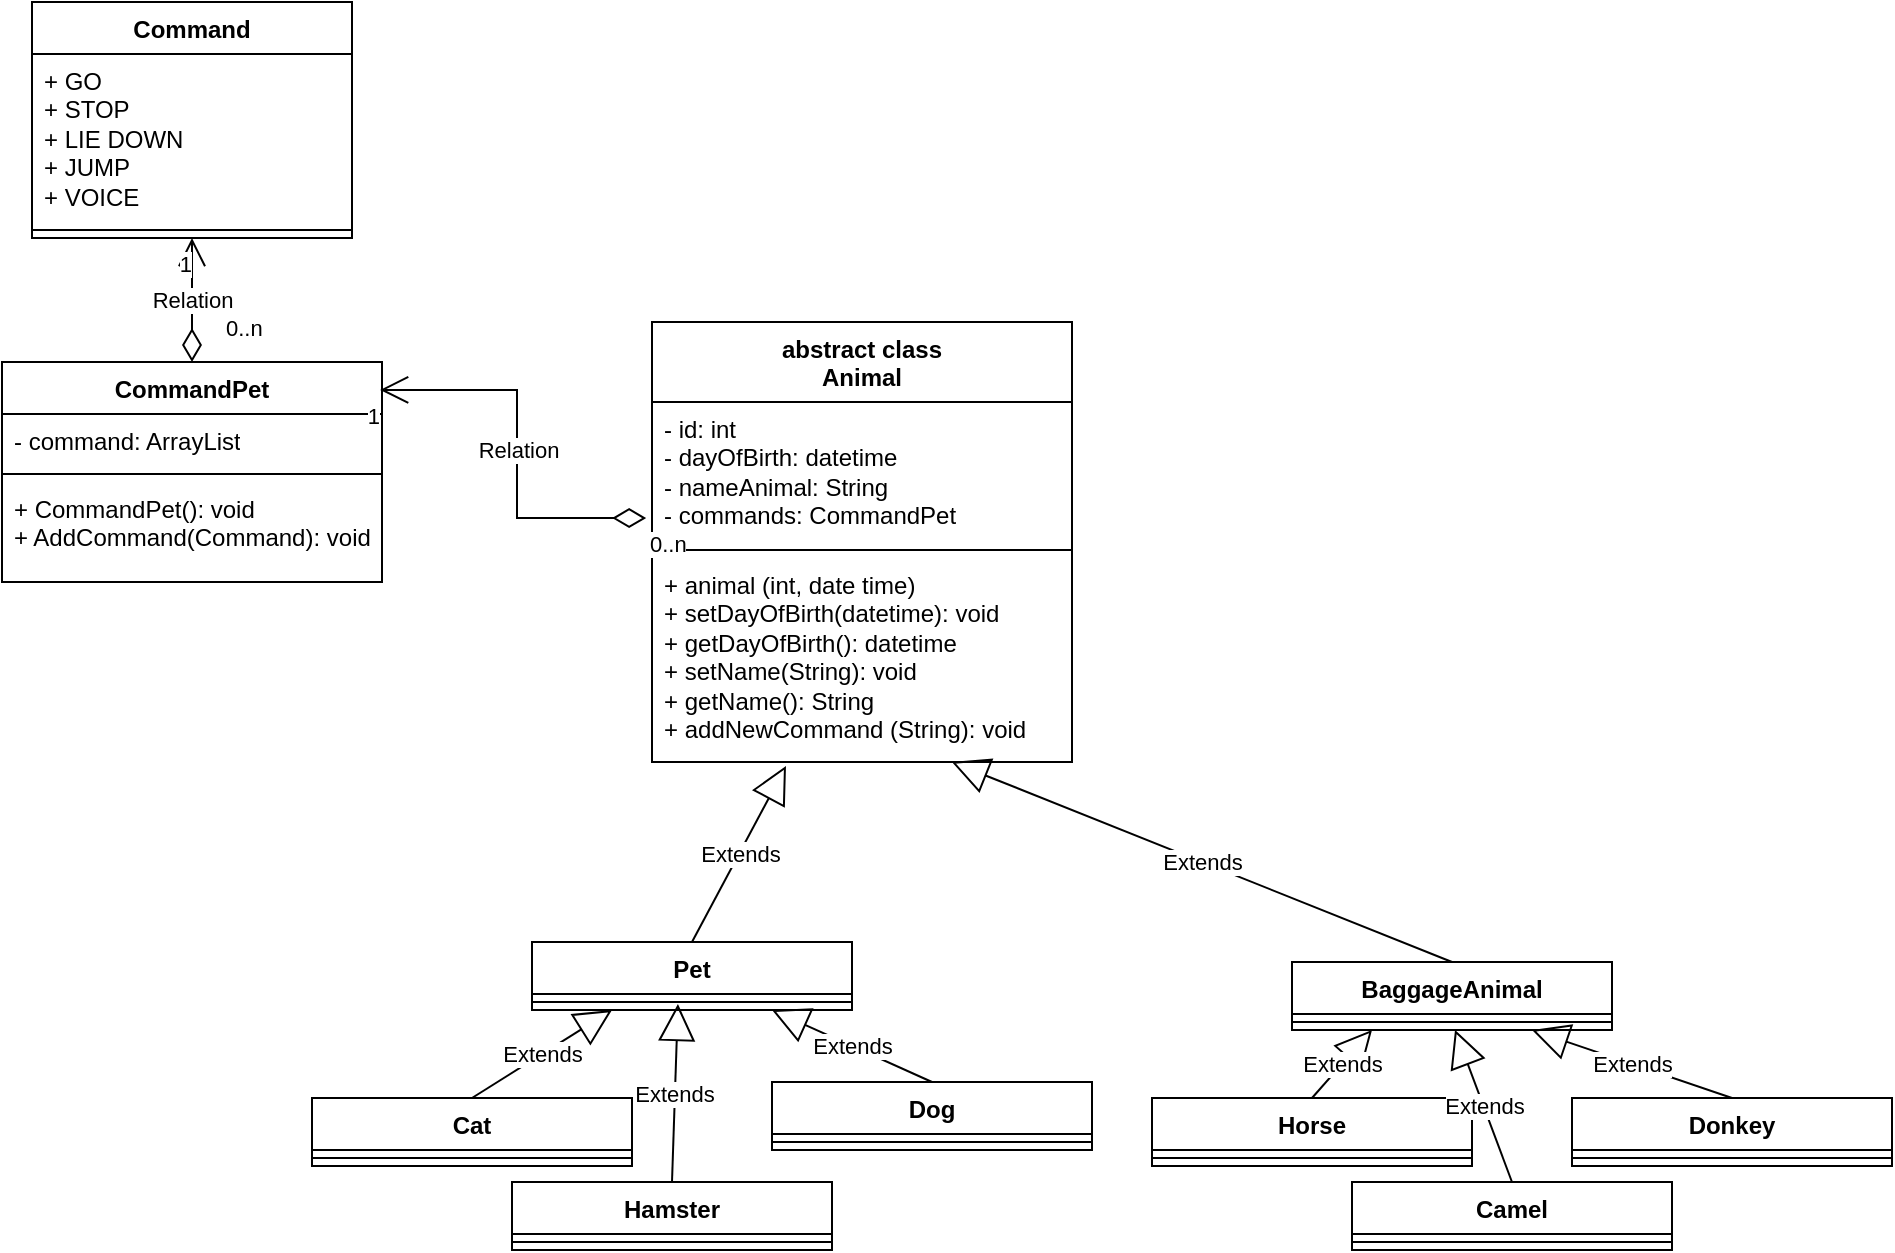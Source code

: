 <mxfile version="21.1.5" type="github">
  <diagram name="Страница 1" id="5dnEvHJj14CrQweiYWZ-">
    <mxGraphModel dx="2021" dy="797" grid="1" gridSize="10" guides="1" tooltips="1" connect="1" arrows="1" fold="1" page="1" pageScale="1" pageWidth="827" pageHeight="1169" math="0" shadow="0">
      <root>
        <mxCell id="0" />
        <mxCell id="1" parent="0" />
        <mxCell id="cxhVmi1dmJNvSdozs-qM-10" value="Cat" style="swimlane;fontStyle=1;align=center;verticalAlign=top;childLayout=stackLayout;horizontal=1;startSize=26;horizontalStack=0;resizeParent=1;resizeParentMax=0;resizeLast=0;collapsible=1;marginBottom=0;whiteSpace=wrap;html=1;" vertex="1" parent="1">
          <mxGeometry x="-200" y="568" width="160" height="34" as="geometry" />
        </mxCell>
        <mxCell id="cxhVmi1dmJNvSdozs-qM-12" value="" style="line;strokeWidth=1;fillColor=none;align=left;verticalAlign=middle;spacingTop=-1;spacingLeft=3;spacingRight=3;rotatable=0;labelPosition=right;points=[];portConstraint=eastwest;strokeColor=inherit;" vertex="1" parent="cxhVmi1dmJNvSdozs-qM-10">
          <mxGeometry y="26" width="160" height="8" as="geometry" />
        </mxCell>
        <mxCell id="cxhVmi1dmJNvSdozs-qM-14" value="Hamster" style="swimlane;fontStyle=1;align=center;verticalAlign=top;childLayout=stackLayout;horizontal=1;startSize=26;horizontalStack=0;resizeParent=1;resizeParentMax=0;resizeLast=0;collapsible=1;marginBottom=0;whiteSpace=wrap;html=1;" vertex="1" parent="1">
          <mxGeometry x="-100" y="610" width="160" height="34" as="geometry" />
        </mxCell>
        <mxCell id="cxhVmi1dmJNvSdozs-qM-16" value="" style="line;strokeWidth=1;fillColor=none;align=left;verticalAlign=middle;spacingTop=-1;spacingLeft=3;spacingRight=3;rotatable=0;labelPosition=right;points=[];portConstraint=eastwest;strokeColor=inherit;" vertex="1" parent="cxhVmi1dmJNvSdozs-qM-14">
          <mxGeometry y="26" width="160" height="8" as="geometry" />
        </mxCell>
        <mxCell id="cxhVmi1dmJNvSdozs-qM-18" value="Dog" style="swimlane;fontStyle=1;align=center;verticalAlign=top;childLayout=stackLayout;horizontal=1;startSize=26;horizontalStack=0;resizeParent=1;resizeParentMax=0;resizeLast=0;collapsible=1;marginBottom=0;whiteSpace=wrap;html=1;" vertex="1" parent="1">
          <mxGeometry x="30" y="560" width="160" height="34" as="geometry" />
        </mxCell>
        <mxCell id="cxhVmi1dmJNvSdozs-qM-20" value="" style="line;strokeWidth=1;fillColor=none;align=left;verticalAlign=middle;spacingTop=-1;spacingLeft=3;spacingRight=3;rotatable=0;labelPosition=right;points=[];portConstraint=eastwest;strokeColor=inherit;" vertex="1" parent="cxhVmi1dmJNvSdozs-qM-18">
          <mxGeometry y="26" width="160" height="8" as="geometry" />
        </mxCell>
        <mxCell id="cxhVmi1dmJNvSdozs-qM-22" value="Donkey" style="swimlane;fontStyle=1;align=center;verticalAlign=top;childLayout=stackLayout;horizontal=1;startSize=26;horizontalStack=0;resizeParent=1;resizeParentMax=0;resizeLast=0;collapsible=1;marginBottom=0;whiteSpace=wrap;html=1;" vertex="1" parent="1">
          <mxGeometry x="430" y="568" width="160" height="34" as="geometry" />
        </mxCell>
        <mxCell id="cxhVmi1dmJNvSdozs-qM-24" value="" style="line;strokeWidth=1;fillColor=none;align=left;verticalAlign=middle;spacingTop=-1;spacingLeft=3;spacingRight=3;rotatable=0;labelPosition=right;points=[];portConstraint=eastwest;strokeColor=inherit;" vertex="1" parent="cxhVmi1dmJNvSdozs-qM-22">
          <mxGeometry y="26" width="160" height="8" as="geometry" />
        </mxCell>
        <mxCell id="cxhVmi1dmJNvSdozs-qM-26" value="Camel" style="swimlane;fontStyle=1;align=center;verticalAlign=top;childLayout=stackLayout;horizontal=1;startSize=26;horizontalStack=0;resizeParent=1;resizeParentMax=0;resizeLast=0;collapsible=1;marginBottom=0;whiteSpace=wrap;html=1;" vertex="1" parent="1">
          <mxGeometry x="320" y="610" width="160" height="34" as="geometry" />
        </mxCell>
        <mxCell id="cxhVmi1dmJNvSdozs-qM-28" value="" style="line;strokeWidth=1;fillColor=none;align=left;verticalAlign=middle;spacingTop=-1;spacingLeft=3;spacingRight=3;rotatable=0;labelPosition=right;points=[];portConstraint=eastwest;strokeColor=inherit;" vertex="1" parent="cxhVmi1dmJNvSdozs-qM-26">
          <mxGeometry y="26" width="160" height="8" as="geometry" />
        </mxCell>
        <mxCell id="cxhVmi1dmJNvSdozs-qM-30" value="Horse" style="swimlane;fontStyle=1;align=center;verticalAlign=top;childLayout=stackLayout;horizontal=1;startSize=26;horizontalStack=0;resizeParent=1;resizeParentMax=0;resizeLast=0;collapsible=1;marginBottom=0;whiteSpace=wrap;html=1;" vertex="1" parent="1">
          <mxGeometry x="220" y="568" width="160" height="34" as="geometry" />
        </mxCell>
        <mxCell id="cxhVmi1dmJNvSdozs-qM-32" value="" style="line;strokeWidth=1;fillColor=none;align=left;verticalAlign=middle;spacingTop=-1;spacingLeft=3;spacingRight=3;rotatable=0;labelPosition=right;points=[];portConstraint=eastwest;strokeColor=inherit;" vertex="1" parent="cxhVmi1dmJNvSdozs-qM-30">
          <mxGeometry y="26" width="160" height="8" as="geometry" />
        </mxCell>
        <mxCell id="cxhVmi1dmJNvSdozs-qM-34" value="Extends" style="endArrow=block;endSize=16;endFill=0;html=1;rounded=0;exitX=0.5;exitY=0;exitDx=0;exitDy=0;entryX=0.25;entryY=1;entryDx=0;entryDy=0;" edge="1" parent="1" source="cxhVmi1dmJNvSdozs-qM-10" target="cxhVmi1dmJNvSdozs-qM-44">
          <mxGeometry width="160" relative="1" as="geometry">
            <mxPoint x="330" y="410" as="sourcePoint" />
            <mxPoint x="125" y="1040" as="targetPoint" />
          </mxGeometry>
        </mxCell>
        <mxCell id="cxhVmi1dmJNvSdozs-qM-36" value="Extends" style="endArrow=block;endSize=16;endFill=0;html=1;rounded=0;exitX=0.5;exitY=0;exitDx=0;exitDy=0;entryX=0.456;entryY=0.625;entryDx=0;entryDy=0;entryPerimeter=0;" edge="1" parent="1" source="cxhVmi1dmJNvSdozs-qM-14" target="cxhVmi1dmJNvSdozs-qM-46">
          <mxGeometry width="160" relative="1" as="geometry">
            <mxPoint x="330" y="410" as="sourcePoint" />
            <mxPoint x="160" y="1040" as="targetPoint" />
          </mxGeometry>
        </mxCell>
        <mxCell id="cxhVmi1dmJNvSdozs-qM-37" value="Extends" style="endArrow=block;endSize=16;endFill=0;html=1;rounded=0;exitX=0.5;exitY=0;exitDx=0;exitDy=0;entryX=0.75;entryY=1;entryDx=0;entryDy=0;" edge="1" parent="1" source="cxhVmi1dmJNvSdozs-qM-18" target="cxhVmi1dmJNvSdozs-qM-44">
          <mxGeometry width="160" relative="1" as="geometry">
            <mxPoint x="330" y="410" as="sourcePoint" />
            <mxPoint x="195" y="1040" as="targetPoint" />
          </mxGeometry>
        </mxCell>
        <mxCell id="cxhVmi1dmJNvSdozs-qM-38" value="Extends" style="endArrow=block;endSize=16;endFill=0;html=1;rounded=0;exitX=0.5;exitY=0;exitDx=0;exitDy=0;entryX=0.25;entryY=1;entryDx=0;entryDy=0;" edge="1" parent="1" source="cxhVmi1dmJNvSdozs-qM-30" target="cxhVmi1dmJNvSdozs-qM-56">
          <mxGeometry width="160" relative="1" as="geometry">
            <mxPoint x="330" y="410" as="sourcePoint" />
            <mxPoint x="490" y="1070" as="targetPoint" />
          </mxGeometry>
        </mxCell>
        <mxCell id="cxhVmi1dmJNvSdozs-qM-39" value="Extends" style="endArrow=block;endSize=16;endFill=0;html=1;rounded=0;exitX=0.5;exitY=0;exitDx=0;exitDy=0;" edge="1" parent="1" source="cxhVmi1dmJNvSdozs-qM-26" target="cxhVmi1dmJNvSdozs-qM-58">
          <mxGeometry width="160" relative="1" as="geometry">
            <mxPoint x="330" y="410" as="sourcePoint" />
            <mxPoint x="530" y="1071" as="targetPoint" />
          </mxGeometry>
        </mxCell>
        <mxCell id="cxhVmi1dmJNvSdozs-qM-40" value="Extends" style="endArrow=block;endSize=16;endFill=0;html=1;rounded=0;exitX=0.5;exitY=0;exitDx=0;exitDy=0;entryX=0.75;entryY=1;entryDx=0;entryDy=0;" edge="1" parent="1" source="cxhVmi1dmJNvSdozs-qM-22" target="cxhVmi1dmJNvSdozs-qM-56">
          <mxGeometry width="160" relative="1" as="geometry">
            <mxPoint x="330" y="410" as="sourcePoint" />
            <mxPoint x="565" y="1071" as="targetPoint" />
          </mxGeometry>
        </mxCell>
        <mxCell id="cxhVmi1dmJNvSdozs-qM-42" value="Extends" style="endArrow=block;endSize=16;endFill=0;html=1;rounded=0;exitX=0.5;exitY=0;exitDx=0;exitDy=0;entryX=0.319;entryY=1.02;entryDx=0;entryDy=0;entryPerimeter=0;" edge="1" parent="1" source="cxhVmi1dmJNvSdozs-qM-44" target="cxhVmi1dmJNvSdozs-qM-55">
          <mxGeometry width="160" relative="1" as="geometry">
            <mxPoint x="160" y="1000" as="sourcePoint" />
            <mxPoint x="274" y="980" as="targetPoint" />
          </mxGeometry>
        </mxCell>
        <mxCell id="cxhVmi1dmJNvSdozs-qM-43" value="Extends" style="endArrow=block;endSize=16;endFill=0;html=1;rounded=0;exitX=0.5;exitY=0;exitDx=0;exitDy=0;entryX=0.714;entryY=1;entryDx=0;entryDy=0;entryPerimeter=0;" edge="1" parent="1" source="cxhVmi1dmJNvSdozs-qM-56" target="cxhVmi1dmJNvSdozs-qM-55">
          <mxGeometry width="160" relative="1" as="geometry">
            <mxPoint x="530" y="1030" as="sourcePoint" />
            <mxPoint x="414" y="980" as="targetPoint" />
          </mxGeometry>
        </mxCell>
        <mxCell id="cxhVmi1dmJNvSdozs-qM-44" value="Pet" style="swimlane;fontStyle=1;align=center;verticalAlign=top;childLayout=stackLayout;horizontal=1;startSize=26;horizontalStack=0;resizeParent=1;resizeParentMax=0;resizeLast=0;collapsible=1;marginBottom=0;whiteSpace=wrap;html=1;" vertex="1" parent="1">
          <mxGeometry x="-90" y="490" width="160" height="34" as="geometry" />
        </mxCell>
        <mxCell id="cxhVmi1dmJNvSdozs-qM-46" value="" style="line;strokeWidth=1;fillColor=none;align=left;verticalAlign=middle;spacingTop=-1;spacingLeft=3;spacingRight=3;rotatable=0;labelPosition=right;points=[];portConstraint=eastwest;strokeColor=inherit;" vertex="1" parent="cxhVmi1dmJNvSdozs-qM-44">
          <mxGeometry y="26" width="160" height="8" as="geometry" />
        </mxCell>
        <mxCell id="cxhVmi1dmJNvSdozs-qM-52" value="abstract class&lt;br&gt;Animal" style="swimlane;fontStyle=1;align=center;verticalAlign=top;childLayout=stackLayout;horizontal=1;startSize=40;horizontalStack=0;resizeParent=1;resizeParentMax=0;resizeLast=0;collapsible=1;marginBottom=0;whiteSpace=wrap;html=1;" vertex="1" parent="1">
          <mxGeometry x="-30" y="180" width="210" height="220" as="geometry" />
        </mxCell>
        <mxCell id="cxhVmi1dmJNvSdozs-qM-53" value="- id: int&lt;br&gt;- dayOfBirth: datetime&lt;br&gt;- nameAnimal: String&lt;br&gt;- commands: CommandPet" style="text;strokeColor=none;fillColor=none;align=left;verticalAlign=top;spacingLeft=4;spacingRight=4;overflow=hidden;rotatable=0;points=[[0,0.5],[1,0.5]];portConstraint=eastwest;whiteSpace=wrap;html=1;" vertex="1" parent="cxhVmi1dmJNvSdozs-qM-52">
          <mxGeometry y="40" width="210" height="70" as="geometry" />
        </mxCell>
        <mxCell id="cxhVmi1dmJNvSdozs-qM-54" value="" style="line;strokeWidth=1;fillColor=none;align=left;verticalAlign=middle;spacingTop=-1;spacingLeft=3;spacingRight=3;rotatable=0;labelPosition=right;points=[];portConstraint=eastwest;strokeColor=inherit;" vertex="1" parent="cxhVmi1dmJNvSdozs-qM-52">
          <mxGeometry y="110" width="210" height="8" as="geometry" />
        </mxCell>
        <mxCell id="cxhVmi1dmJNvSdozs-qM-55" value="+ animal (int, date time)&lt;br&gt;+ setDayOfBirth(datetime): void&lt;br&gt;+ getDayOfBirth(): datetime&lt;br&gt;+ setName(String): void&lt;br&gt;+ getName(): String&lt;br&gt;+ addNewCommand (String): void" style="text;strokeColor=none;fillColor=none;align=left;verticalAlign=top;spacingLeft=4;spacingRight=4;overflow=hidden;rotatable=0;points=[[0,0.5],[1,0.5]];portConstraint=eastwest;whiteSpace=wrap;html=1;" vertex="1" parent="cxhVmi1dmJNvSdozs-qM-52">
          <mxGeometry y="118" width="210" height="102" as="geometry" />
        </mxCell>
        <mxCell id="cxhVmi1dmJNvSdozs-qM-56" value="BaggageAnimal" style="swimlane;fontStyle=1;align=center;verticalAlign=top;childLayout=stackLayout;horizontal=1;startSize=26;horizontalStack=0;resizeParent=1;resizeParentMax=0;resizeLast=0;collapsible=1;marginBottom=0;whiteSpace=wrap;html=1;" vertex="1" parent="1">
          <mxGeometry x="290" y="500" width="160" height="34" as="geometry" />
        </mxCell>
        <mxCell id="cxhVmi1dmJNvSdozs-qM-58" value="" style="line;strokeWidth=1;fillColor=none;align=left;verticalAlign=middle;spacingTop=-1;spacingLeft=3;spacingRight=3;rotatable=0;labelPosition=right;points=[];portConstraint=eastwest;strokeColor=inherit;" vertex="1" parent="cxhVmi1dmJNvSdozs-qM-56">
          <mxGeometry y="26" width="160" height="8" as="geometry" />
        </mxCell>
        <mxCell id="cxhVmi1dmJNvSdozs-qM-60" value="CommandPet" style="swimlane;fontStyle=1;align=center;verticalAlign=top;childLayout=stackLayout;horizontal=1;startSize=26;horizontalStack=0;resizeParent=1;resizeParentMax=0;resizeLast=0;collapsible=1;marginBottom=0;whiteSpace=wrap;html=1;" vertex="1" parent="1">
          <mxGeometry x="-355" y="200" width="190" height="110" as="geometry" />
        </mxCell>
        <mxCell id="cxhVmi1dmJNvSdozs-qM-61" value="- command: ArrayList" style="text;strokeColor=none;fillColor=none;align=left;verticalAlign=top;spacingLeft=4;spacingRight=4;overflow=hidden;rotatable=0;points=[[0,0.5],[1,0.5]];portConstraint=eastwest;whiteSpace=wrap;html=1;" vertex="1" parent="cxhVmi1dmJNvSdozs-qM-60">
          <mxGeometry y="26" width="190" height="26" as="geometry" />
        </mxCell>
        <mxCell id="cxhVmi1dmJNvSdozs-qM-62" value="" style="line;strokeWidth=1;fillColor=none;align=left;verticalAlign=middle;spacingTop=-1;spacingLeft=3;spacingRight=3;rotatable=0;labelPosition=right;points=[];portConstraint=eastwest;strokeColor=inherit;" vertex="1" parent="cxhVmi1dmJNvSdozs-qM-60">
          <mxGeometry y="52" width="190" height="8" as="geometry" />
        </mxCell>
        <mxCell id="cxhVmi1dmJNvSdozs-qM-63" value="+ CommandPet(): void&lt;br&gt;+ AddCommand(Command): void" style="text;strokeColor=none;fillColor=none;align=left;verticalAlign=top;spacingLeft=4;spacingRight=4;overflow=hidden;rotatable=0;points=[[0,0.5],[1,0.5]];portConstraint=eastwest;whiteSpace=wrap;html=1;" vertex="1" parent="cxhVmi1dmJNvSdozs-qM-60">
          <mxGeometry y="60" width="190" height="50" as="geometry" />
        </mxCell>
        <mxCell id="cxhVmi1dmJNvSdozs-qM-67" value="Command" style="swimlane;fontStyle=1;align=center;verticalAlign=top;childLayout=stackLayout;horizontal=1;startSize=26;horizontalStack=0;resizeParent=1;resizeParentMax=0;resizeLast=0;collapsible=1;marginBottom=0;whiteSpace=wrap;html=1;" vertex="1" parent="1">
          <mxGeometry x="-340" y="20" width="160" height="118" as="geometry" />
        </mxCell>
        <mxCell id="cxhVmi1dmJNvSdozs-qM-68" value="+ GO&lt;br&gt;+ STOP&lt;br&gt;+ LIE DOWN&lt;br&gt;+ JUMP&lt;br&gt;+ VOICE" style="text;strokeColor=none;fillColor=none;align=left;verticalAlign=top;spacingLeft=4;spacingRight=4;overflow=hidden;rotatable=0;points=[[0,0.5],[1,0.5]];portConstraint=eastwest;whiteSpace=wrap;html=1;" vertex="1" parent="cxhVmi1dmJNvSdozs-qM-67">
          <mxGeometry y="26" width="160" height="84" as="geometry" />
        </mxCell>
        <mxCell id="cxhVmi1dmJNvSdozs-qM-69" value="" style="line;strokeWidth=1;fillColor=none;align=left;verticalAlign=middle;spacingTop=-1;spacingLeft=3;spacingRight=3;rotatable=0;labelPosition=right;points=[];portConstraint=eastwest;strokeColor=inherit;" vertex="1" parent="cxhVmi1dmJNvSdozs-qM-67">
          <mxGeometry y="110" width="160" height="8" as="geometry" />
        </mxCell>
        <mxCell id="cxhVmi1dmJNvSdozs-qM-71" value="Relation" style="endArrow=open;html=1;endSize=12;startArrow=diamondThin;startSize=14;startFill=0;edgeStyle=orthogonalEdgeStyle;rounded=0;exitX=0.5;exitY=0;exitDx=0;exitDy=0;entryX=0.5;entryY=1;entryDx=0;entryDy=0;" edge="1" parent="1" source="cxhVmi1dmJNvSdozs-qM-60" target="cxhVmi1dmJNvSdozs-qM-67">
          <mxGeometry relative="1" as="geometry">
            <mxPoint x="140" y="690" as="sourcePoint" />
            <mxPoint x="300" y="690" as="targetPoint" />
          </mxGeometry>
        </mxCell>
        <mxCell id="cxhVmi1dmJNvSdozs-qM-72" value="0..n" style="edgeLabel;resizable=0;html=1;align=left;verticalAlign=top;" connectable="0" vertex="1" parent="cxhVmi1dmJNvSdozs-qM-71">
          <mxGeometry x="-1" relative="1" as="geometry">
            <mxPoint x="15" y="-30" as="offset" />
          </mxGeometry>
        </mxCell>
        <mxCell id="cxhVmi1dmJNvSdozs-qM-73" value="1" style="edgeLabel;resizable=0;html=1;align=right;verticalAlign=top;" connectable="0" vertex="1" parent="cxhVmi1dmJNvSdozs-qM-71">
          <mxGeometry x="1" relative="1" as="geometry" />
        </mxCell>
        <mxCell id="cxhVmi1dmJNvSdozs-qM-74" value="Relation" style="endArrow=open;html=1;endSize=12;startArrow=diamondThin;startSize=14;startFill=0;edgeStyle=orthogonalEdgeStyle;rounded=0;exitX=-0.014;exitY=0.829;exitDx=0;exitDy=0;exitPerimeter=0;entryX=0.995;entryY=0.127;entryDx=0;entryDy=0;entryPerimeter=0;" edge="1" parent="1" source="cxhVmi1dmJNvSdozs-qM-53" target="cxhVmi1dmJNvSdozs-qM-60">
          <mxGeometry relative="1" as="geometry">
            <mxPoint x="140" y="330" as="sourcePoint" />
            <mxPoint x="300" y="330" as="targetPoint" />
          </mxGeometry>
        </mxCell>
        <mxCell id="cxhVmi1dmJNvSdozs-qM-75" value="0..n" style="edgeLabel;resizable=0;html=1;align=left;verticalAlign=top;" connectable="0" vertex="1" parent="cxhVmi1dmJNvSdozs-qM-74">
          <mxGeometry x="-1" relative="1" as="geometry" />
        </mxCell>
        <mxCell id="cxhVmi1dmJNvSdozs-qM-76" value="1" style="edgeLabel;resizable=0;html=1;align=right;verticalAlign=top;" connectable="0" vertex="1" parent="cxhVmi1dmJNvSdozs-qM-74">
          <mxGeometry x="1" relative="1" as="geometry" />
        </mxCell>
      </root>
    </mxGraphModel>
  </diagram>
</mxfile>
